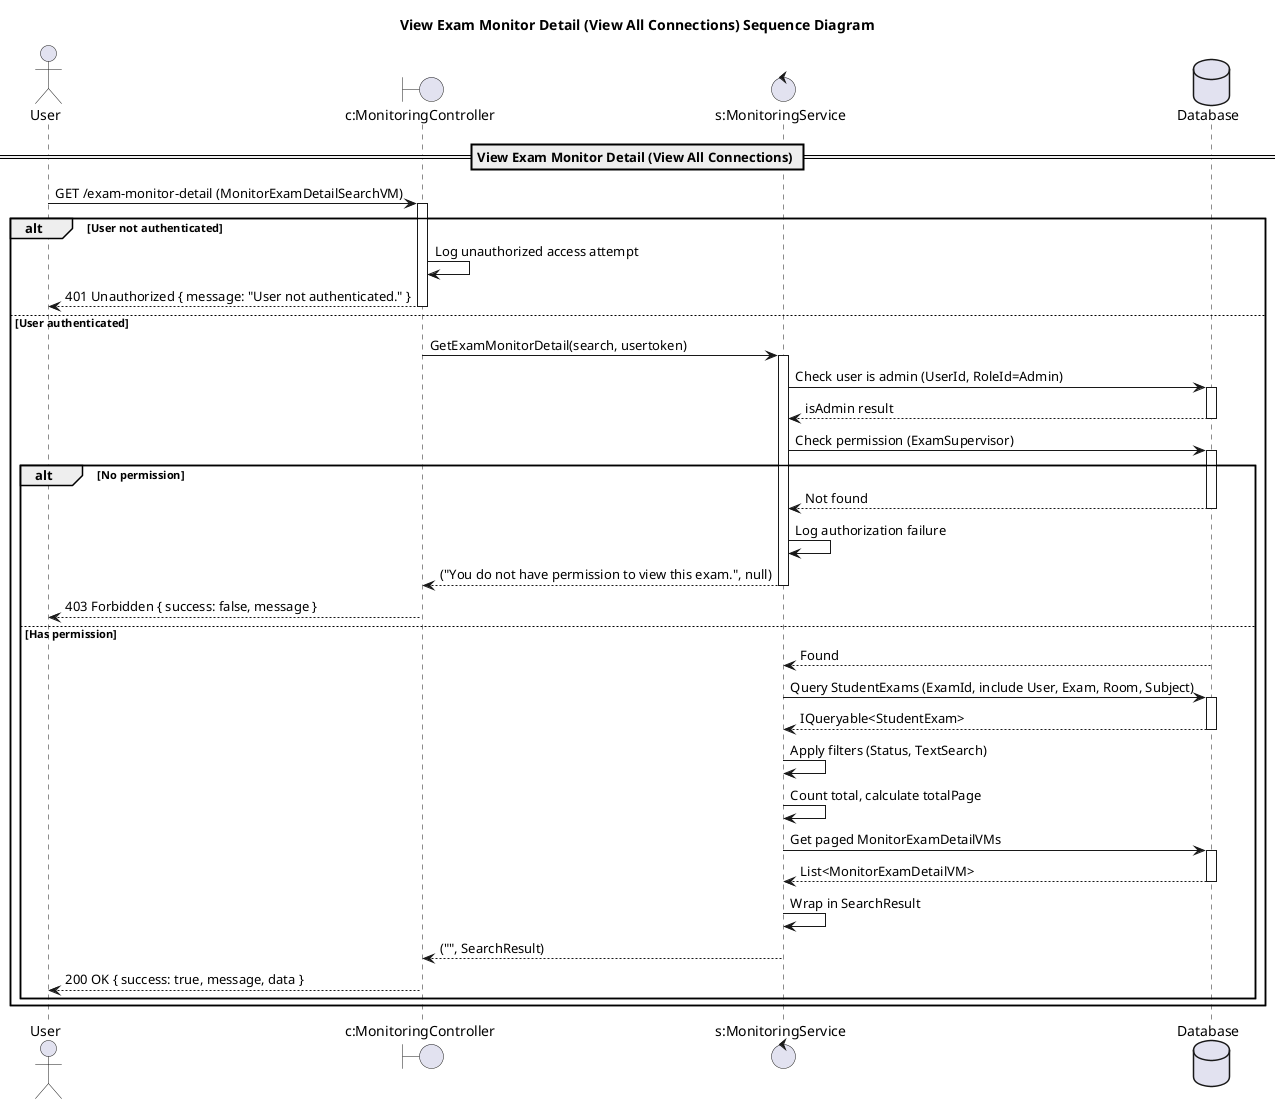 @startuml

title View Exam Monitor Detail (View All Connections) Sequence Diagram

actor "User" as Client
boundary "c:MonitoringController" as Controller
control "s:MonitoringService" as Service
database "Database" as DB

== View Exam Monitor Detail (View All Connections) ==

Client -> Controller: GET /exam-monitor-detail (MonitorExamDetailSearchVM)
activate Controller

alt User not authenticated
    Controller -> Controller: Log unauthorized access attempt
    Controller --> Client: 401 Unauthorized { message: "User not authenticated." }
    deactivate Controller
else User authenticated
    Controller -> Service: GetExamMonitorDetail(search, usertoken)
    activate Service

    Service -> DB: Check user is admin (UserId, RoleId=Admin)
    activate DB
    DB --> Service: isAdmin result
    deactivate DB

    Service -> DB: Check permission (ExamSupervisor)
    activate DB
    alt No permission
        DB --> Service: Not found
        deactivate DB
        Service -> Service: Log authorization failure
        Service --> Controller: ("You do not have permission to view this exam.", null)
        deactivate Service
        Controller --> Client: 403 Forbidden { success: false, message }
        deactivate Controller
    else Has permission
        DB --> Service: Found
        deactivate DB

        Service -> DB: Query StudentExams (ExamId, include User, Exam, Room, Subject)
        activate DB
        DB --> Service: IQueryable<StudentExam>
        deactivate DB

        Service -> Service: Apply filters (Status, TextSearch)
        Service -> Service: Count total, calculate totalPage
        Service -> DB: Get paged MonitorExamDetailVMs
        activate DB
        DB --> Service: List<MonitorExamDetailVM>
        deactivate DB

        Service -> Service: Wrap in SearchResult
        Service --> Controller: ("", SearchResult)
        deactivate Service
        Controller --> Client: 200 OK { success: true, message, data }
        deactivate Controller
    end alt
end alt

@enduml 